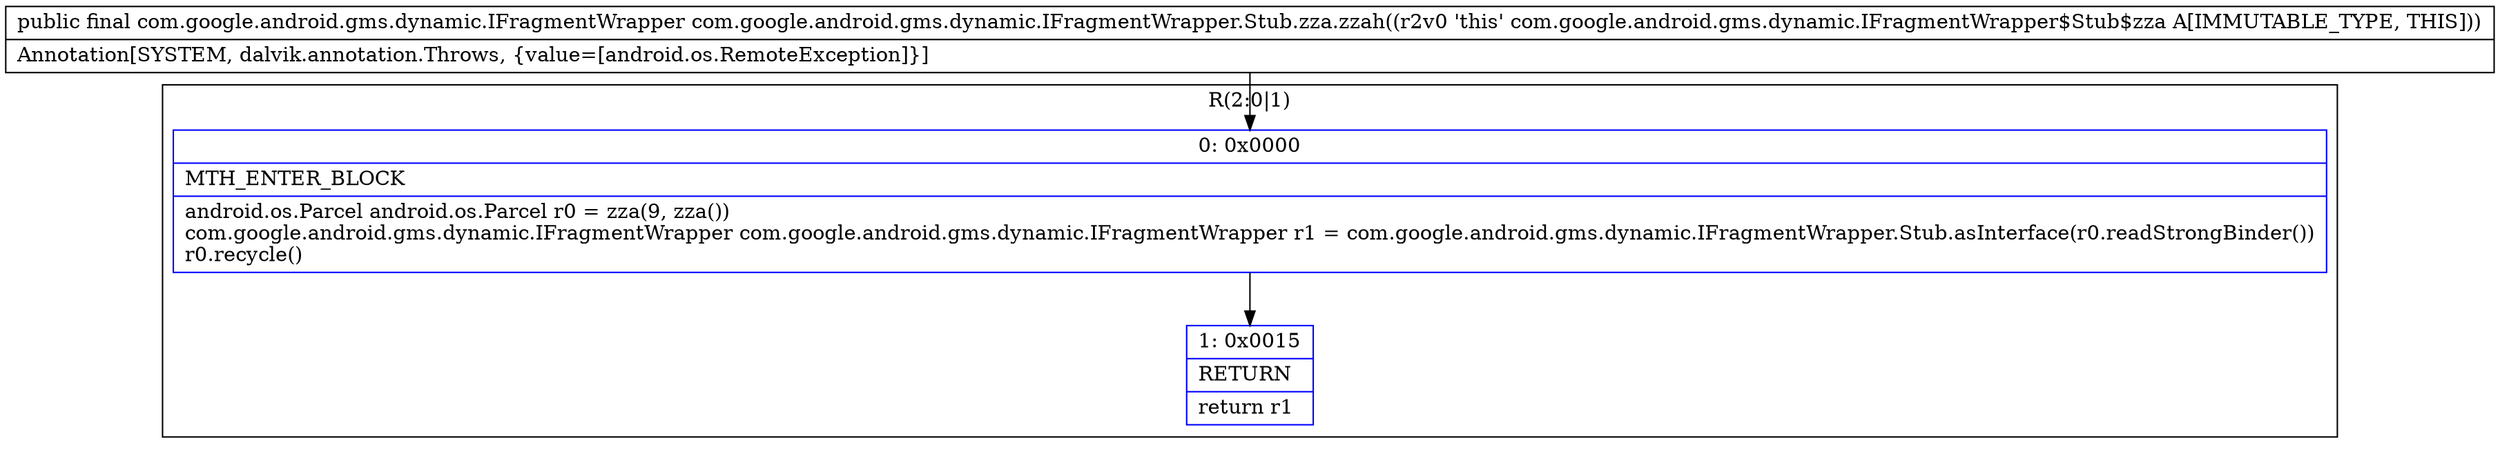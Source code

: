 digraph "CFG forcom.google.android.gms.dynamic.IFragmentWrapper.Stub.zza.zzah()Lcom\/google\/android\/gms\/dynamic\/IFragmentWrapper;" {
subgraph cluster_Region_1054847930 {
label = "R(2:0|1)";
node [shape=record,color=blue];
Node_0 [shape=record,label="{0\:\ 0x0000|MTH_ENTER_BLOCK\l|android.os.Parcel android.os.Parcel r0 = zza(9, zza())\lcom.google.android.gms.dynamic.IFragmentWrapper com.google.android.gms.dynamic.IFragmentWrapper r1 = com.google.android.gms.dynamic.IFragmentWrapper.Stub.asInterface(r0.readStrongBinder())\lr0.recycle()\l}"];
Node_1 [shape=record,label="{1\:\ 0x0015|RETURN\l|return r1\l}"];
}
MethodNode[shape=record,label="{public final com.google.android.gms.dynamic.IFragmentWrapper com.google.android.gms.dynamic.IFragmentWrapper.Stub.zza.zzah((r2v0 'this' com.google.android.gms.dynamic.IFragmentWrapper$Stub$zza A[IMMUTABLE_TYPE, THIS]))  | Annotation[SYSTEM, dalvik.annotation.Throws, \{value=[android.os.RemoteException]\}]\l}"];
MethodNode -> Node_0;
Node_0 -> Node_1;
}

